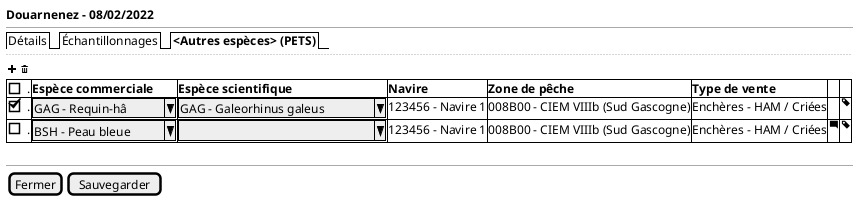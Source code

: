 @startsalt
{
  <b>Douarnenez - 08/02/2022
  --
  {/  Détails | Échantillonnages | <b><Autres espèces> (PETS)}
  ..
  { <&plus> <&trash> }

	{#

      [].| <b>Espèce commerciale | <b>Espèce scientifique  | <b>Navire | <b>Zone de pêche| <b>Type de vente | . | .
      [X]. | ^GAG - Requin-hâ ^ | ^GAG - Galeorhinus galeus^ | 123456 - Navire 1 | 008B00 - CIEM VIIIb (Sud Gascogne) | Enchères - HAM / Criées | . | <&tag>
      []. | ^BSH - Peau bleue^ | ^                        ^ | 123456 - Navire 1 | 008B00 - CIEM VIIIb (Sud Gascogne) | Enchères - HAM / Criées | <&comment-square> | <&tag>
    }
    .
  --


  {
    [Fermer] | [Sauvegarder]
  }
}
@endsalt
